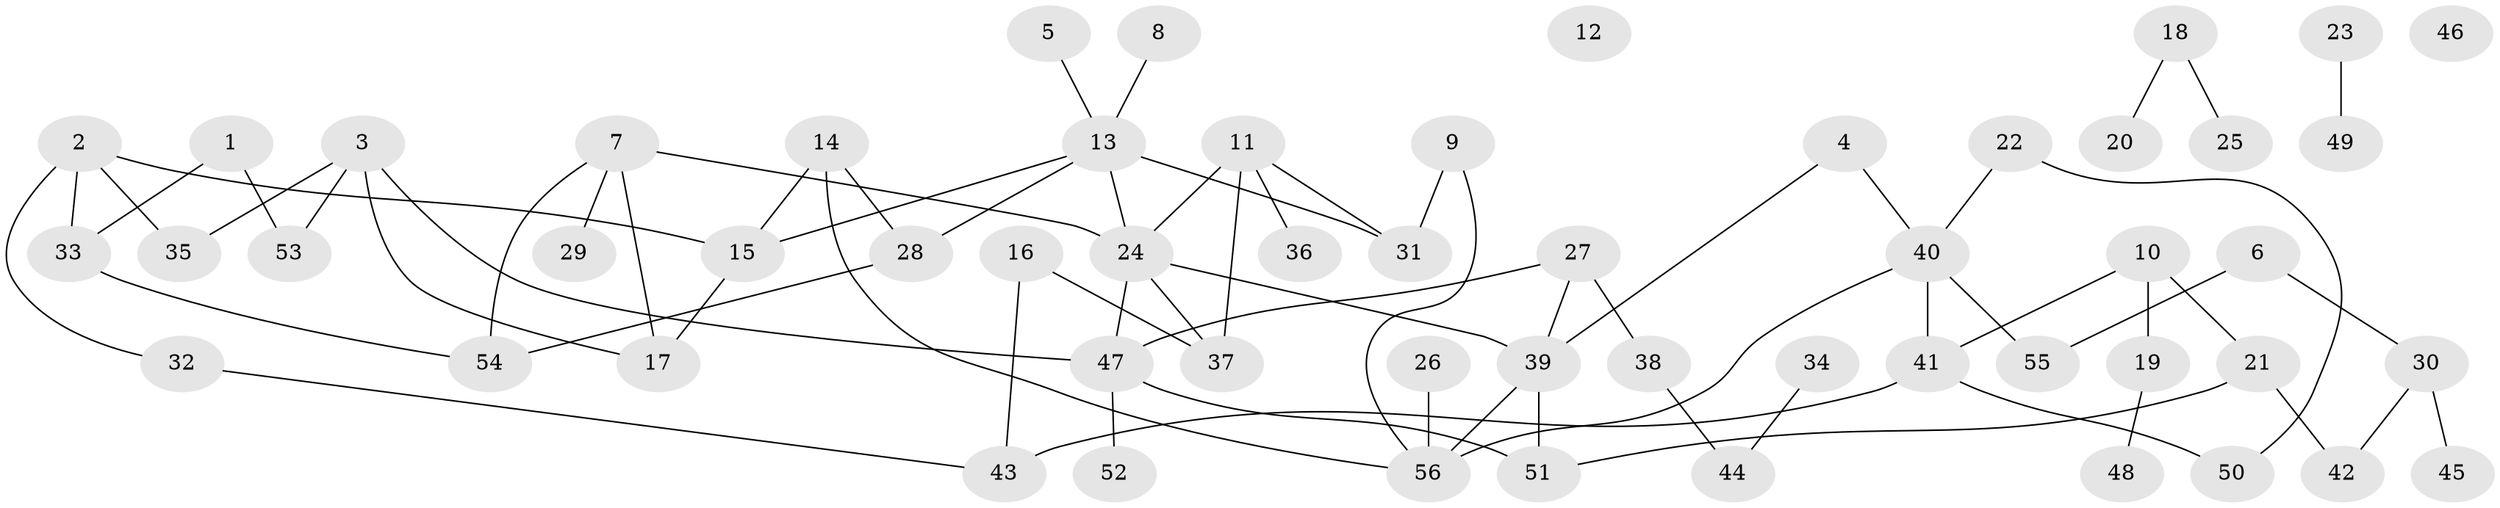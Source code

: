 // Generated by graph-tools (version 1.1) at 2025/39/03/09/25 04:39:40]
// undirected, 56 vertices, 70 edges
graph export_dot {
graph [start="1"]
  node [color=gray90,style=filled];
  1;
  2;
  3;
  4;
  5;
  6;
  7;
  8;
  9;
  10;
  11;
  12;
  13;
  14;
  15;
  16;
  17;
  18;
  19;
  20;
  21;
  22;
  23;
  24;
  25;
  26;
  27;
  28;
  29;
  30;
  31;
  32;
  33;
  34;
  35;
  36;
  37;
  38;
  39;
  40;
  41;
  42;
  43;
  44;
  45;
  46;
  47;
  48;
  49;
  50;
  51;
  52;
  53;
  54;
  55;
  56;
  1 -- 33;
  1 -- 53;
  2 -- 15;
  2 -- 32;
  2 -- 33;
  2 -- 35;
  3 -- 17;
  3 -- 35;
  3 -- 47;
  3 -- 53;
  4 -- 39;
  4 -- 40;
  5 -- 13;
  6 -- 30;
  6 -- 55;
  7 -- 17;
  7 -- 24;
  7 -- 29;
  7 -- 54;
  8 -- 13;
  9 -- 31;
  9 -- 56;
  10 -- 19;
  10 -- 21;
  10 -- 41;
  11 -- 24;
  11 -- 31;
  11 -- 36;
  11 -- 37;
  13 -- 15;
  13 -- 24;
  13 -- 28;
  13 -- 31;
  14 -- 15;
  14 -- 28;
  14 -- 56;
  15 -- 17;
  16 -- 37;
  16 -- 43;
  18 -- 20;
  18 -- 25;
  19 -- 48;
  21 -- 42;
  21 -- 51;
  22 -- 40;
  22 -- 50;
  23 -- 49;
  24 -- 37;
  24 -- 39;
  24 -- 47;
  26 -- 56;
  27 -- 38;
  27 -- 39;
  27 -- 47;
  28 -- 54;
  30 -- 42;
  30 -- 45;
  32 -- 43;
  33 -- 54;
  34 -- 44;
  38 -- 44;
  39 -- 51;
  39 -- 56;
  40 -- 41;
  40 -- 55;
  40 -- 56;
  41 -- 43;
  41 -- 50;
  47 -- 51;
  47 -- 52;
}
